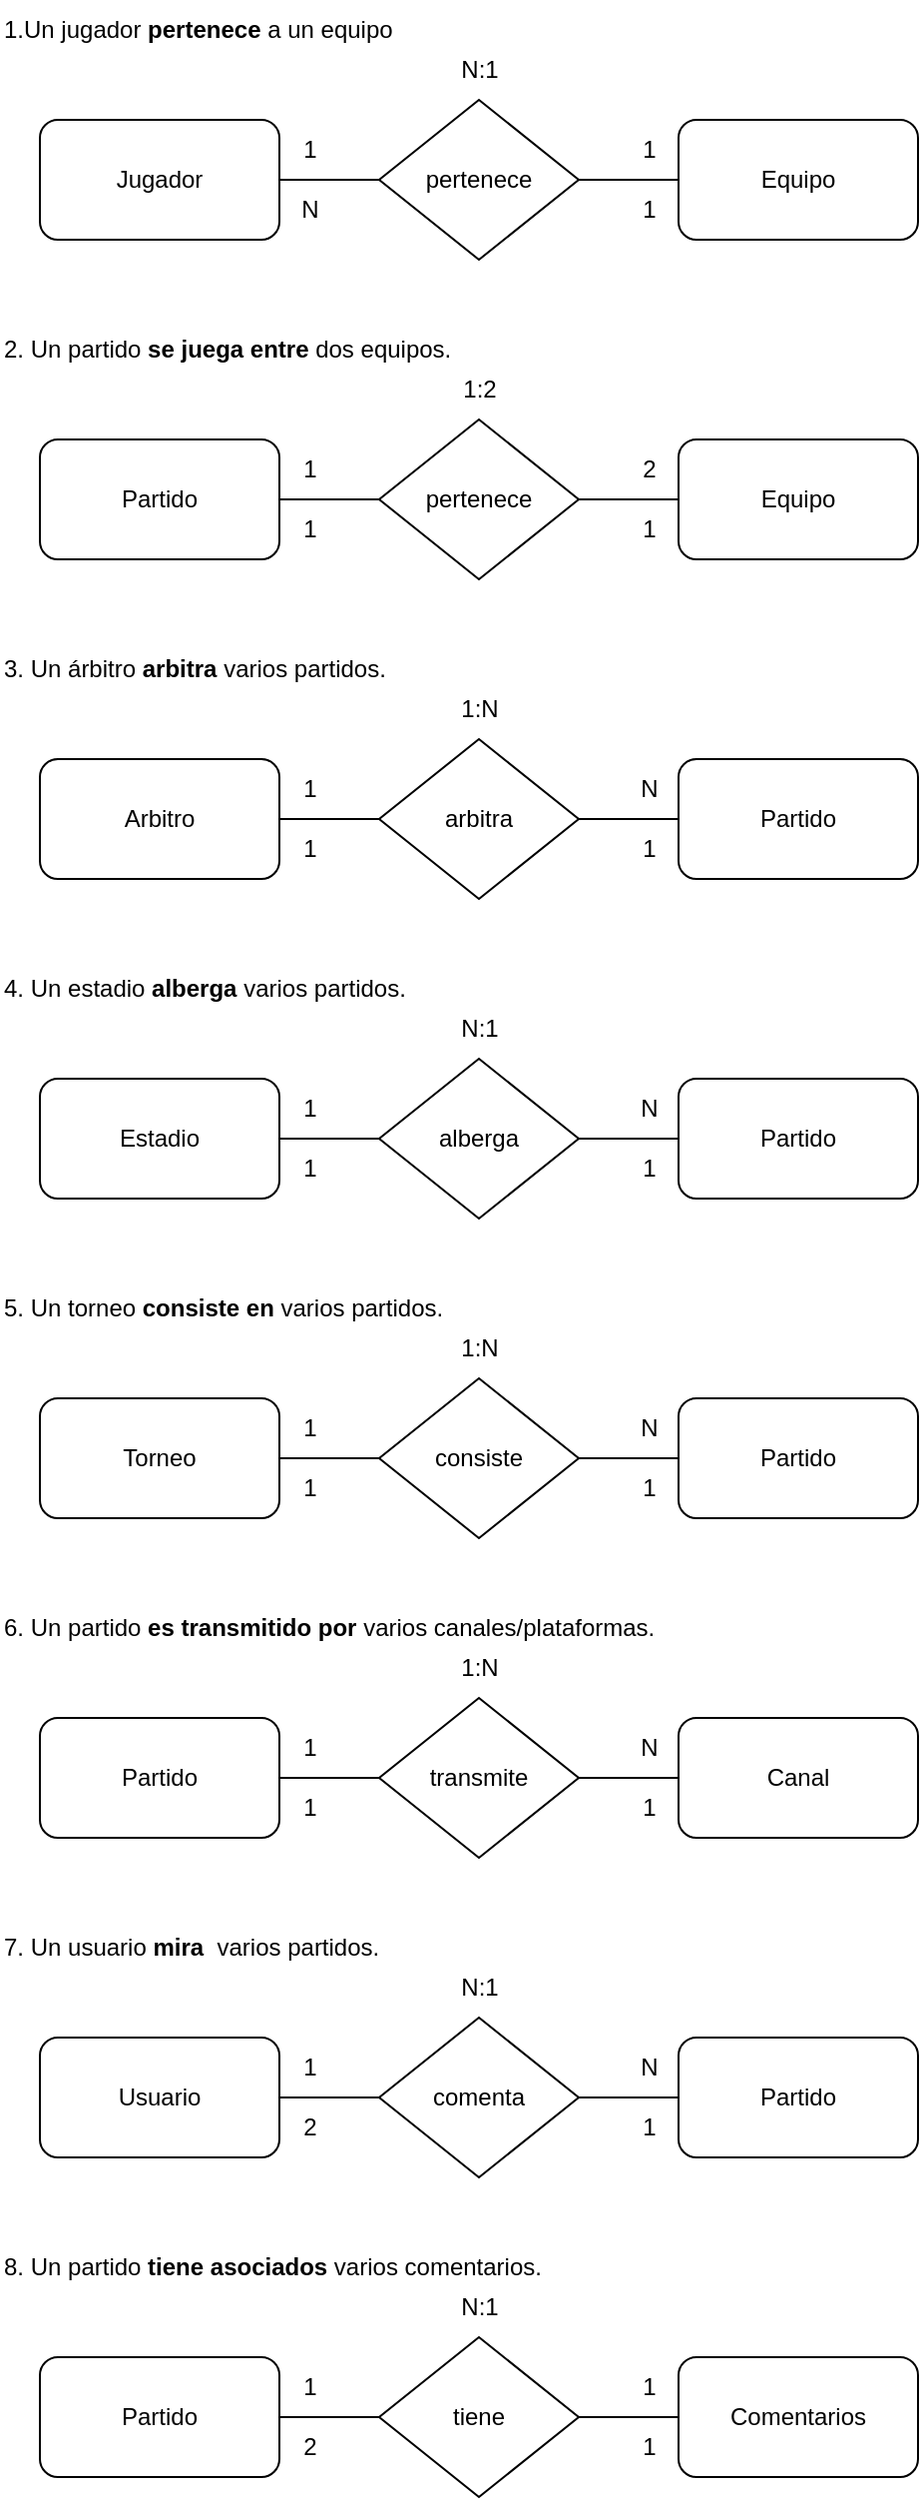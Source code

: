 <mxfile version="21.7.5" type="github">
  <diagram name="Página-1" id="e60TQ1UO-nG2-bENWtMV">
    <mxGraphModel dx="1485" dy="1595" grid="1" gridSize="10" guides="1" tooltips="1" connect="1" arrows="1" fold="1" page="1" pageScale="1" pageWidth="827" pageHeight="1169" math="0" shadow="0">
      <root>
        <mxCell id="0" />
        <mxCell id="1" parent="0" />
        <mxCell id="2xkfDvnHdjMdYnJCSqwo-3" value="&lt;div align=&quot;left&quot;&gt;1.Un jugador &lt;b&gt;pertenece&lt;/b&gt; a un equipo&lt;/div&gt;" style="text;html=1;align=left;verticalAlign=middle;resizable=0;points=[];autosize=1;strokeColor=none;fillColor=none;" vertex="1" parent="1">
          <mxGeometry x="-800" y="-1160" width="220" height="30" as="geometry" />
        </mxCell>
        <mxCell id="2xkfDvnHdjMdYnJCSqwo-4" value="pertenece" style="rhombus;whiteSpace=wrap;html=1;" vertex="1" parent="1">
          <mxGeometry x="-610" y="-1110" width="100" height="80" as="geometry" />
        </mxCell>
        <mxCell id="2xkfDvnHdjMdYnJCSqwo-5" style="edgeStyle=none;rounded=0;orthogonalLoop=1;jettySize=auto;html=1;exitX=1;exitY=0.5;exitDx=0;exitDy=0;entryX=0;entryY=0.5;entryDx=0;entryDy=0;endArrow=none;endFill=0;" edge="1" parent="1" source="2xkfDvnHdjMdYnJCSqwo-6" target="2xkfDvnHdjMdYnJCSqwo-4">
          <mxGeometry relative="1" as="geometry" />
        </mxCell>
        <mxCell id="2xkfDvnHdjMdYnJCSqwo-6" value="Jugador" style="rounded=1;whiteSpace=wrap;html=1;" vertex="1" parent="1">
          <mxGeometry x="-780" y="-1100" width="120" height="60" as="geometry" />
        </mxCell>
        <mxCell id="2xkfDvnHdjMdYnJCSqwo-7" style="edgeStyle=none;rounded=0;orthogonalLoop=1;jettySize=auto;html=1;exitX=0;exitY=0.5;exitDx=0;exitDy=0;entryX=1;entryY=0.5;entryDx=0;entryDy=0;endArrow=none;endFill=0;" edge="1" parent="1" source="2xkfDvnHdjMdYnJCSqwo-8" target="2xkfDvnHdjMdYnJCSqwo-4">
          <mxGeometry relative="1" as="geometry" />
        </mxCell>
        <mxCell id="2xkfDvnHdjMdYnJCSqwo-8" value="&lt;div&gt;Equipo&lt;/div&gt;" style="rounded=1;whiteSpace=wrap;html=1;strokeColor=default;gradientColor=none;shadow=0;" vertex="1" parent="1">
          <mxGeometry x="-460" y="-1100" width="120" height="60" as="geometry" />
        </mxCell>
        <mxCell id="2xkfDvnHdjMdYnJCSqwo-9" value="N:1" style="text;html=1;align=center;verticalAlign=middle;resizable=0;points=[];autosize=1;strokeColor=none;fillColor=none;" vertex="1" parent="1">
          <mxGeometry x="-580" y="-1140" width="40" height="30" as="geometry" />
        </mxCell>
        <mxCell id="2xkfDvnHdjMdYnJCSqwo-10" value="1" style="text;html=1;align=center;verticalAlign=middle;resizable=0;points=[];autosize=1;strokeColor=none;fillColor=none;" vertex="1" parent="1">
          <mxGeometry x="-660" y="-1100" width="30" height="30" as="geometry" />
        </mxCell>
        <mxCell id="2xkfDvnHdjMdYnJCSqwo-11" value="N" style="text;html=1;align=center;verticalAlign=middle;resizable=0;points=[];autosize=1;strokeColor=none;fillColor=none;" vertex="1" parent="1">
          <mxGeometry x="-660" y="-1070" width="30" height="30" as="geometry" />
        </mxCell>
        <mxCell id="2xkfDvnHdjMdYnJCSqwo-12" value="1" style="text;html=1;align=center;verticalAlign=middle;resizable=0;points=[];autosize=1;strokeColor=none;fillColor=none;" vertex="1" parent="1">
          <mxGeometry x="-490" y="-1100" width="30" height="30" as="geometry" />
        </mxCell>
        <mxCell id="2xkfDvnHdjMdYnJCSqwo-13" value="1" style="text;html=1;align=center;verticalAlign=middle;resizable=0;points=[];autosize=1;strokeColor=none;fillColor=none;" vertex="1" parent="1">
          <mxGeometry x="-490" y="-1070" width="30" height="30" as="geometry" />
        </mxCell>
        <mxCell id="2xkfDvnHdjMdYnJCSqwo-14" value="2. Un partido &lt;strong&gt;se juega entre&lt;/strong&gt; dos equipos." style="text;html=1;align=left;verticalAlign=middle;resizable=0;points=[];autosize=1;strokeColor=none;fillColor=none;" vertex="1" parent="1">
          <mxGeometry x="-800" y="-1000" width="250" height="30" as="geometry" />
        </mxCell>
        <mxCell id="2xkfDvnHdjMdYnJCSqwo-19" value="Partido" style="rounded=1;whiteSpace=wrap;html=1;" vertex="1" parent="1">
          <mxGeometry x="-780" y="-940" width="120" height="60" as="geometry" />
        </mxCell>
        <mxCell id="2xkfDvnHdjMdYnJCSqwo-21" value="Equipo" style="rounded=1;whiteSpace=wrap;html=1;" vertex="1" parent="1">
          <mxGeometry x="-460" y="-940" width="120" height="60" as="geometry" />
        </mxCell>
        <mxCell id="2xkfDvnHdjMdYnJCSqwo-27" value="3. Un árbitro &lt;strong&gt;arbitra&lt;/strong&gt; varios partidos." style="text;html=1;align=left;verticalAlign=middle;resizable=0;points=[];autosize=1;strokeColor=none;fillColor=none;" vertex="1" parent="1">
          <mxGeometry x="-800" y="-840" width="210" height="30" as="geometry" />
        </mxCell>
        <mxCell id="2xkfDvnHdjMdYnJCSqwo-28" value="arbitra" style="rhombus;whiteSpace=wrap;html=1;" vertex="1" parent="1">
          <mxGeometry x="-610" y="-790" width="100" height="80" as="geometry" />
        </mxCell>
        <mxCell id="2xkfDvnHdjMdYnJCSqwo-29" style="edgeStyle=none;rounded=0;orthogonalLoop=1;jettySize=auto;html=1;exitX=1;exitY=0.5;exitDx=0;exitDy=0;entryX=0;entryY=0.5;entryDx=0;entryDy=0;endArrow=none;endFill=0;" edge="1" source="2xkfDvnHdjMdYnJCSqwo-30" target="2xkfDvnHdjMdYnJCSqwo-28" parent="1">
          <mxGeometry relative="1" as="geometry" />
        </mxCell>
        <mxCell id="2xkfDvnHdjMdYnJCSqwo-30" value="Arbitro" style="rounded=1;whiteSpace=wrap;html=1;" vertex="1" parent="1">
          <mxGeometry x="-780" y="-780" width="120" height="60" as="geometry" />
        </mxCell>
        <mxCell id="2xkfDvnHdjMdYnJCSqwo-31" style="edgeStyle=none;rounded=0;orthogonalLoop=1;jettySize=auto;html=1;exitX=0;exitY=0.5;exitDx=0;exitDy=0;entryX=1;entryY=0.5;entryDx=0;entryDy=0;endArrow=none;endFill=0;" edge="1" source="2xkfDvnHdjMdYnJCSqwo-32" target="2xkfDvnHdjMdYnJCSqwo-28" parent="1">
          <mxGeometry relative="1" as="geometry" />
        </mxCell>
        <mxCell id="2xkfDvnHdjMdYnJCSqwo-32" value="Partido" style="rounded=1;whiteSpace=wrap;html=1;" vertex="1" parent="1">
          <mxGeometry x="-460" y="-780" width="120" height="60" as="geometry" />
        </mxCell>
        <mxCell id="2xkfDvnHdjMdYnJCSqwo-33" value="1:N" style="text;html=1;align=center;verticalAlign=middle;resizable=0;points=[];autosize=1;strokeColor=none;fillColor=none;" vertex="1" parent="1">
          <mxGeometry x="-580" y="-820" width="40" height="30" as="geometry" />
        </mxCell>
        <mxCell id="2xkfDvnHdjMdYnJCSqwo-34" value="1" style="text;html=1;align=center;verticalAlign=middle;resizable=0;points=[];autosize=1;strokeColor=none;fillColor=none;" vertex="1" parent="1">
          <mxGeometry x="-660" y="-780" width="30" height="30" as="geometry" />
        </mxCell>
        <mxCell id="2xkfDvnHdjMdYnJCSqwo-35" value="1" style="text;html=1;align=center;verticalAlign=middle;resizable=0;points=[];autosize=1;strokeColor=none;fillColor=none;" vertex="1" parent="1">
          <mxGeometry x="-660" y="-750" width="30" height="30" as="geometry" />
        </mxCell>
        <mxCell id="2xkfDvnHdjMdYnJCSqwo-36" value="N" style="text;html=1;align=center;verticalAlign=middle;resizable=0;points=[];autosize=1;strokeColor=none;fillColor=none;" vertex="1" parent="1">
          <mxGeometry x="-490" y="-780" width="30" height="30" as="geometry" />
        </mxCell>
        <mxCell id="2xkfDvnHdjMdYnJCSqwo-37" value="1" style="text;html=1;align=center;verticalAlign=middle;resizable=0;points=[];autosize=1;strokeColor=none;fillColor=none;" vertex="1" parent="1">
          <mxGeometry x="-490" y="-750" width="30" height="30" as="geometry" />
        </mxCell>
        <mxCell id="2xkfDvnHdjMdYnJCSqwo-38" value="4. Un estadio &lt;strong&gt;alberga&lt;/strong&gt; varios partidos." style="text;html=1;align=left;verticalAlign=middle;resizable=0;points=[];autosize=1;strokeColor=none;fillColor=none;" vertex="1" parent="1">
          <mxGeometry x="-800" y="-680" width="220" height="30" as="geometry" />
        </mxCell>
        <mxCell id="2xkfDvnHdjMdYnJCSqwo-39" value="alberga" style="rhombus;whiteSpace=wrap;html=1;" vertex="1" parent="1">
          <mxGeometry x="-610" y="-630" width="100" height="80" as="geometry" />
        </mxCell>
        <mxCell id="2xkfDvnHdjMdYnJCSqwo-40" style="edgeStyle=none;rounded=0;orthogonalLoop=1;jettySize=auto;html=1;exitX=1;exitY=0.5;exitDx=0;exitDy=0;entryX=0;entryY=0.5;entryDx=0;entryDy=0;endArrow=none;endFill=0;" edge="1" source="2xkfDvnHdjMdYnJCSqwo-41" target="2xkfDvnHdjMdYnJCSqwo-39" parent="1">
          <mxGeometry relative="1" as="geometry" />
        </mxCell>
        <mxCell id="2xkfDvnHdjMdYnJCSqwo-41" value="Estadio" style="rounded=1;whiteSpace=wrap;html=1;" vertex="1" parent="1">
          <mxGeometry x="-780" y="-620" width="120" height="60" as="geometry" />
        </mxCell>
        <mxCell id="2xkfDvnHdjMdYnJCSqwo-42" style="edgeStyle=none;rounded=0;orthogonalLoop=1;jettySize=auto;html=1;exitX=0;exitY=0.5;exitDx=0;exitDy=0;entryX=1;entryY=0.5;entryDx=0;entryDy=0;endArrow=none;endFill=0;" edge="1" source="2xkfDvnHdjMdYnJCSqwo-43" target="2xkfDvnHdjMdYnJCSqwo-39" parent="1">
          <mxGeometry relative="1" as="geometry" />
        </mxCell>
        <mxCell id="2xkfDvnHdjMdYnJCSqwo-43" value="Partido" style="rounded=1;whiteSpace=wrap;html=1;" vertex="1" parent="1">
          <mxGeometry x="-460" y="-620" width="120" height="60" as="geometry" />
        </mxCell>
        <mxCell id="2xkfDvnHdjMdYnJCSqwo-44" value="N:1" style="text;html=1;align=center;verticalAlign=middle;resizable=0;points=[];autosize=1;strokeColor=none;fillColor=none;" vertex="1" parent="1">
          <mxGeometry x="-580" y="-660" width="40" height="30" as="geometry" />
        </mxCell>
        <mxCell id="2xkfDvnHdjMdYnJCSqwo-45" value="1" style="text;html=1;align=center;verticalAlign=middle;resizable=0;points=[];autosize=1;strokeColor=none;fillColor=none;" vertex="1" parent="1">
          <mxGeometry x="-660" y="-620" width="30" height="30" as="geometry" />
        </mxCell>
        <mxCell id="2xkfDvnHdjMdYnJCSqwo-46" value="1" style="text;html=1;align=center;verticalAlign=middle;resizable=0;points=[];autosize=1;strokeColor=none;fillColor=none;" vertex="1" parent="1">
          <mxGeometry x="-660" y="-590" width="30" height="30" as="geometry" />
        </mxCell>
        <mxCell id="2xkfDvnHdjMdYnJCSqwo-47" value="N" style="text;html=1;align=center;verticalAlign=middle;resizable=0;points=[];autosize=1;strokeColor=none;fillColor=none;" vertex="1" parent="1">
          <mxGeometry x="-490" y="-620" width="30" height="30" as="geometry" />
        </mxCell>
        <mxCell id="2xkfDvnHdjMdYnJCSqwo-48" value="1" style="text;html=1;align=center;verticalAlign=middle;resizable=0;points=[];autosize=1;strokeColor=none;fillColor=none;" vertex="1" parent="1">
          <mxGeometry x="-490" y="-590" width="30" height="30" as="geometry" />
        </mxCell>
        <mxCell id="2xkfDvnHdjMdYnJCSqwo-49" value="5. Un torneo &lt;strong&gt;consiste en&lt;/strong&gt; varios partidos." style="text;html=1;align=left;verticalAlign=middle;resizable=0;points=[];autosize=1;strokeColor=none;fillColor=none;" vertex="1" parent="1">
          <mxGeometry x="-800" y="-520" width="240" height="30" as="geometry" />
        </mxCell>
        <mxCell id="2xkfDvnHdjMdYnJCSqwo-50" value="consiste" style="rhombus;whiteSpace=wrap;html=1;" vertex="1" parent="1">
          <mxGeometry x="-610" y="-470" width="100" height="80" as="geometry" />
        </mxCell>
        <mxCell id="2xkfDvnHdjMdYnJCSqwo-51" style="edgeStyle=none;rounded=0;orthogonalLoop=1;jettySize=auto;html=1;exitX=1;exitY=0.5;exitDx=0;exitDy=0;entryX=0;entryY=0.5;entryDx=0;entryDy=0;endArrow=none;endFill=0;" edge="1" source="2xkfDvnHdjMdYnJCSqwo-52" target="2xkfDvnHdjMdYnJCSqwo-50" parent="1">
          <mxGeometry relative="1" as="geometry" />
        </mxCell>
        <mxCell id="2xkfDvnHdjMdYnJCSqwo-52" value="Torneo" style="rounded=1;whiteSpace=wrap;html=1;" vertex="1" parent="1">
          <mxGeometry x="-780" y="-460" width="120" height="60" as="geometry" />
        </mxCell>
        <mxCell id="2xkfDvnHdjMdYnJCSqwo-53" style="edgeStyle=none;rounded=0;orthogonalLoop=1;jettySize=auto;html=1;exitX=0;exitY=0.5;exitDx=0;exitDy=0;entryX=1;entryY=0.5;entryDx=0;entryDy=0;endArrow=none;endFill=0;" edge="1" source="2xkfDvnHdjMdYnJCSqwo-54" target="2xkfDvnHdjMdYnJCSqwo-50" parent="1">
          <mxGeometry relative="1" as="geometry" />
        </mxCell>
        <mxCell id="2xkfDvnHdjMdYnJCSqwo-54" value="Partido" style="rounded=1;whiteSpace=wrap;html=1;" vertex="1" parent="1">
          <mxGeometry x="-460" y="-460" width="120" height="60" as="geometry" />
        </mxCell>
        <mxCell id="2xkfDvnHdjMdYnJCSqwo-55" value="1:N" style="text;html=1;align=center;verticalAlign=middle;resizable=0;points=[];autosize=1;strokeColor=none;fillColor=none;" vertex="1" parent="1">
          <mxGeometry x="-580" y="-500" width="40" height="30" as="geometry" />
        </mxCell>
        <mxCell id="2xkfDvnHdjMdYnJCSqwo-56" value="1" style="text;html=1;align=center;verticalAlign=middle;resizable=0;points=[];autosize=1;strokeColor=none;fillColor=none;" vertex="1" parent="1">
          <mxGeometry x="-660" y="-460" width="30" height="30" as="geometry" />
        </mxCell>
        <mxCell id="2xkfDvnHdjMdYnJCSqwo-57" value="1" style="text;html=1;align=center;verticalAlign=middle;resizable=0;points=[];autosize=1;strokeColor=none;fillColor=none;" vertex="1" parent="1">
          <mxGeometry x="-660" y="-430" width="30" height="30" as="geometry" />
        </mxCell>
        <mxCell id="2xkfDvnHdjMdYnJCSqwo-58" value="N" style="text;html=1;align=center;verticalAlign=middle;resizable=0;points=[];autosize=1;strokeColor=none;fillColor=none;" vertex="1" parent="1">
          <mxGeometry x="-490" y="-460" width="30" height="30" as="geometry" />
        </mxCell>
        <mxCell id="2xkfDvnHdjMdYnJCSqwo-59" value="1" style="text;html=1;align=center;verticalAlign=middle;resizable=0;points=[];autosize=1;strokeColor=none;fillColor=none;" vertex="1" parent="1">
          <mxGeometry x="-490" y="-430" width="30" height="30" as="geometry" />
        </mxCell>
        <mxCell id="2xkfDvnHdjMdYnJCSqwo-60" value="6. Un partido &lt;strong&gt;es transmitido por&lt;/strong&gt; varios canales/plataformas." style="text;html=1;align=left;verticalAlign=middle;resizable=0;points=[];autosize=1;strokeColor=none;fillColor=none;" vertex="1" parent="1">
          <mxGeometry x="-800" y="-360" width="350" height="30" as="geometry" />
        </mxCell>
        <mxCell id="2xkfDvnHdjMdYnJCSqwo-61" value="transmite" style="rhombus;whiteSpace=wrap;html=1;" vertex="1" parent="1">
          <mxGeometry x="-610" y="-310" width="100" height="80" as="geometry" />
        </mxCell>
        <mxCell id="2xkfDvnHdjMdYnJCSqwo-62" style="edgeStyle=none;rounded=0;orthogonalLoop=1;jettySize=auto;html=1;exitX=1;exitY=0.5;exitDx=0;exitDy=0;entryX=0;entryY=0.5;entryDx=0;entryDy=0;endArrow=none;endFill=0;" edge="1" source="2xkfDvnHdjMdYnJCSqwo-63" target="2xkfDvnHdjMdYnJCSqwo-61" parent="1">
          <mxGeometry relative="1" as="geometry" />
        </mxCell>
        <mxCell id="2xkfDvnHdjMdYnJCSqwo-63" value="Partido" style="rounded=1;whiteSpace=wrap;html=1;" vertex="1" parent="1">
          <mxGeometry x="-780" y="-300" width="120" height="60" as="geometry" />
        </mxCell>
        <mxCell id="2xkfDvnHdjMdYnJCSqwo-64" style="edgeStyle=none;rounded=0;orthogonalLoop=1;jettySize=auto;html=1;exitX=0;exitY=0.5;exitDx=0;exitDy=0;entryX=1;entryY=0.5;entryDx=0;entryDy=0;endArrow=none;endFill=0;" edge="1" source="2xkfDvnHdjMdYnJCSqwo-65" target="2xkfDvnHdjMdYnJCSqwo-61" parent="1">
          <mxGeometry relative="1" as="geometry" />
        </mxCell>
        <mxCell id="2xkfDvnHdjMdYnJCSqwo-65" value="Canal" style="rounded=1;whiteSpace=wrap;html=1;" vertex="1" parent="1">
          <mxGeometry x="-460" y="-300" width="120" height="60" as="geometry" />
        </mxCell>
        <mxCell id="2xkfDvnHdjMdYnJCSqwo-66" value="1:N" style="text;html=1;align=center;verticalAlign=middle;resizable=0;points=[];autosize=1;strokeColor=none;fillColor=none;" vertex="1" parent="1">
          <mxGeometry x="-580" y="-340" width="40" height="30" as="geometry" />
        </mxCell>
        <mxCell id="2xkfDvnHdjMdYnJCSqwo-67" value="1" style="text;html=1;align=center;verticalAlign=middle;resizable=0;points=[];autosize=1;strokeColor=none;fillColor=none;" vertex="1" parent="1">
          <mxGeometry x="-660" y="-300" width="30" height="30" as="geometry" />
        </mxCell>
        <mxCell id="2xkfDvnHdjMdYnJCSqwo-68" value="1" style="text;html=1;align=center;verticalAlign=middle;resizable=0;points=[];autosize=1;strokeColor=none;fillColor=none;" vertex="1" parent="1">
          <mxGeometry x="-660" y="-270" width="30" height="30" as="geometry" />
        </mxCell>
        <mxCell id="2xkfDvnHdjMdYnJCSqwo-69" value="N" style="text;html=1;align=center;verticalAlign=middle;resizable=0;points=[];autosize=1;strokeColor=none;fillColor=none;" vertex="1" parent="1">
          <mxGeometry x="-490" y="-300" width="30" height="30" as="geometry" />
        </mxCell>
        <mxCell id="2xkfDvnHdjMdYnJCSqwo-70" value="1" style="text;html=1;align=center;verticalAlign=middle;resizable=0;points=[];autosize=1;strokeColor=none;fillColor=none;" vertex="1" parent="1">
          <mxGeometry x="-490" y="-270" width="30" height="30" as="geometry" />
        </mxCell>
        <mxCell id="2xkfDvnHdjMdYnJCSqwo-71" value="7. Un usuario &lt;b&gt;mira&lt;/b&gt;&amp;nbsp; varios partidos." style="text;html=1;align=left;verticalAlign=middle;resizable=0;points=[];autosize=1;strokeColor=none;fillColor=none;" vertex="1" parent="1">
          <mxGeometry x="-800" y="-200" width="210" height="30" as="geometry" />
        </mxCell>
        <mxCell id="2xkfDvnHdjMdYnJCSqwo-72" value="comenta" style="rhombus;whiteSpace=wrap;html=1;" vertex="1" parent="1">
          <mxGeometry x="-610" y="-150" width="100" height="80" as="geometry" />
        </mxCell>
        <mxCell id="2xkfDvnHdjMdYnJCSqwo-73" style="edgeStyle=none;rounded=0;orthogonalLoop=1;jettySize=auto;html=1;exitX=1;exitY=0.5;exitDx=0;exitDy=0;entryX=0;entryY=0.5;entryDx=0;entryDy=0;endArrow=none;endFill=0;" edge="1" source="2xkfDvnHdjMdYnJCSqwo-74" target="2xkfDvnHdjMdYnJCSqwo-72" parent="1">
          <mxGeometry relative="1" as="geometry" />
        </mxCell>
        <mxCell id="2xkfDvnHdjMdYnJCSqwo-74" value="Usuario" style="rounded=1;whiteSpace=wrap;html=1;" vertex="1" parent="1">
          <mxGeometry x="-780" y="-140" width="120" height="60" as="geometry" />
        </mxCell>
        <mxCell id="2xkfDvnHdjMdYnJCSqwo-75" style="edgeStyle=none;rounded=0;orthogonalLoop=1;jettySize=auto;html=1;exitX=0;exitY=0.5;exitDx=0;exitDy=0;entryX=1;entryY=0.5;entryDx=0;entryDy=0;endArrow=none;endFill=0;" edge="1" source="2xkfDvnHdjMdYnJCSqwo-76" target="2xkfDvnHdjMdYnJCSqwo-72" parent="1">
          <mxGeometry relative="1" as="geometry" />
        </mxCell>
        <mxCell id="2xkfDvnHdjMdYnJCSqwo-76" value="Partido" style="rounded=1;whiteSpace=wrap;html=1;" vertex="1" parent="1">
          <mxGeometry x="-460" y="-140" width="120" height="60" as="geometry" />
        </mxCell>
        <mxCell id="2xkfDvnHdjMdYnJCSqwo-77" value="N:1" style="text;html=1;align=center;verticalAlign=middle;resizable=0;points=[];autosize=1;strokeColor=none;fillColor=none;" vertex="1" parent="1">
          <mxGeometry x="-580" y="-180" width="40" height="30" as="geometry" />
        </mxCell>
        <mxCell id="2xkfDvnHdjMdYnJCSqwo-78" value="1" style="text;html=1;align=center;verticalAlign=middle;resizable=0;points=[];autosize=1;strokeColor=none;fillColor=none;" vertex="1" parent="1">
          <mxGeometry x="-660" y="-140" width="30" height="30" as="geometry" />
        </mxCell>
        <mxCell id="2xkfDvnHdjMdYnJCSqwo-79" value="2" style="text;html=1;align=center;verticalAlign=middle;resizable=0;points=[];autosize=1;strokeColor=none;fillColor=none;" vertex="1" parent="1">
          <mxGeometry x="-660" y="-110" width="30" height="30" as="geometry" />
        </mxCell>
        <mxCell id="2xkfDvnHdjMdYnJCSqwo-80" value="N" style="text;html=1;align=center;verticalAlign=middle;resizable=0;points=[];autosize=1;strokeColor=none;fillColor=none;" vertex="1" parent="1">
          <mxGeometry x="-490" y="-140" width="30" height="30" as="geometry" />
        </mxCell>
        <mxCell id="2xkfDvnHdjMdYnJCSqwo-81" value="1" style="text;html=1;align=center;verticalAlign=middle;resizable=0;points=[];autosize=1;strokeColor=none;fillColor=none;" vertex="1" parent="1">
          <mxGeometry x="-490" y="-110" width="30" height="30" as="geometry" />
        </mxCell>
        <mxCell id="2xkfDvnHdjMdYnJCSqwo-82" value="8. Un partido &lt;strong&gt;tiene asociados&lt;/strong&gt; varios comentarios." style="text;html=1;align=left;verticalAlign=middle;resizable=0;points=[];autosize=1;strokeColor=none;fillColor=none;" vertex="1" parent="1">
          <mxGeometry x="-800" y="-40" width="290" height="30" as="geometry" />
        </mxCell>
        <mxCell id="2xkfDvnHdjMdYnJCSqwo-83" value="tiene" style="rhombus;whiteSpace=wrap;html=1;" vertex="1" parent="1">
          <mxGeometry x="-610" y="10" width="100" height="80" as="geometry" />
        </mxCell>
        <mxCell id="2xkfDvnHdjMdYnJCSqwo-84" style="edgeStyle=none;rounded=0;orthogonalLoop=1;jettySize=auto;html=1;exitX=1;exitY=0.5;exitDx=0;exitDy=0;entryX=0;entryY=0.5;entryDx=0;entryDy=0;endArrow=none;endFill=0;" edge="1" source="2xkfDvnHdjMdYnJCSqwo-85" target="2xkfDvnHdjMdYnJCSqwo-83" parent="1">
          <mxGeometry relative="1" as="geometry" />
        </mxCell>
        <mxCell id="2xkfDvnHdjMdYnJCSqwo-85" value="Partido" style="rounded=1;whiteSpace=wrap;html=1;" vertex="1" parent="1">
          <mxGeometry x="-780" y="20" width="120" height="60" as="geometry" />
        </mxCell>
        <mxCell id="2xkfDvnHdjMdYnJCSqwo-86" style="edgeStyle=none;rounded=0;orthogonalLoop=1;jettySize=auto;html=1;exitX=0;exitY=0.5;exitDx=0;exitDy=0;entryX=1;entryY=0.5;entryDx=0;entryDy=0;endArrow=none;endFill=0;" edge="1" source="2xkfDvnHdjMdYnJCSqwo-87" target="2xkfDvnHdjMdYnJCSqwo-83" parent="1">
          <mxGeometry relative="1" as="geometry" />
        </mxCell>
        <mxCell id="2xkfDvnHdjMdYnJCSqwo-87" value="Comentarios" style="rounded=1;whiteSpace=wrap;html=1;" vertex="1" parent="1">
          <mxGeometry x="-460" y="20" width="120" height="60" as="geometry" />
        </mxCell>
        <mxCell id="2xkfDvnHdjMdYnJCSqwo-88" value="N:1" style="text;html=1;align=center;verticalAlign=middle;resizable=0;points=[];autosize=1;strokeColor=none;fillColor=none;" vertex="1" parent="1">
          <mxGeometry x="-580" y="-20" width="40" height="30" as="geometry" />
        </mxCell>
        <mxCell id="2xkfDvnHdjMdYnJCSqwo-89" value="1" style="text;html=1;align=center;verticalAlign=middle;resizable=0;points=[];autosize=1;strokeColor=none;fillColor=none;" vertex="1" parent="1">
          <mxGeometry x="-660" y="20" width="30" height="30" as="geometry" />
        </mxCell>
        <mxCell id="2xkfDvnHdjMdYnJCSqwo-90" value="2" style="text;html=1;align=center;verticalAlign=middle;resizable=0;points=[];autosize=1;strokeColor=none;fillColor=none;" vertex="1" parent="1">
          <mxGeometry x="-660" y="50" width="30" height="30" as="geometry" />
        </mxCell>
        <mxCell id="2xkfDvnHdjMdYnJCSqwo-91" value="1" style="text;html=1;align=center;verticalAlign=middle;resizable=0;points=[];autosize=1;strokeColor=none;fillColor=none;" vertex="1" parent="1">
          <mxGeometry x="-490" y="20" width="30" height="30" as="geometry" />
        </mxCell>
        <mxCell id="2xkfDvnHdjMdYnJCSqwo-92" value="1" style="text;html=1;align=center;verticalAlign=middle;resizable=0;points=[];autosize=1;strokeColor=none;fillColor=none;" vertex="1" parent="1">
          <mxGeometry x="-490" y="50" width="30" height="30" as="geometry" />
        </mxCell>
        <mxCell id="2xkfDvnHdjMdYnJCSqwo-295" value="pertenece" style="rhombus;whiteSpace=wrap;html=1;" vertex="1" parent="1">
          <mxGeometry x="-610" y="-950" width="100" height="80" as="geometry" />
        </mxCell>
        <mxCell id="2xkfDvnHdjMdYnJCSqwo-296" style="edgeStyle=none;rounded=0;orthogonalLoop=1;jettySize=auto;html=1;exitX=1;exitY=0.5;exitDx=0;exitDy=0;entryX=0;entryY=0.5;entryDx=0;entryDy=0;endArrow=none;endFill=0;" edge="1" target="2xkfDvnHdjMdYnJCSqwo-295" parent="1">
          <mxGeometry relative="1" as="geometry">
            <mxPoint x="-660" y="-910" as="sourcePoint" />
          </mxGeometry>
        </mxCell>
        <mxCell id="2xkfDvnHdjMdYnJCSqwo-297" style="edgeStyle=none;rounded=0;orthogonalLoop=1;jettySize=auto;html=1;exitX=0;exitY=0.5;exitDx=0;exitDy=0;entryX=1;entryY=0.5;entryDx=0;entryDy=0;endArrow=none;endFill=0;" edge="1" target="2xkfDvnHdjMdYnJCSqwo-295" parent="1">
          <mxGeometry relative="1" as="geometry">
            <mxPoint x="-460" y="-910" as="sourcePoint" />
          </mxGeometry>
        </mxCell>
        <mxCell id="2xkfDvnHdjMdYnJCSqwo-298" value="1:2" style="text;html=1;align=center;verticalAlign=middle;resizable=0;points=[];autosize=1;strokeColor=none;fillColor=none;" vertex="1" parent="1">
          <mxGeometry x="-580" y="-980" width="40" height="30" as="geometry" />
        </mxCell>
        <mxCell id="2xkfDvnHdjMdYnJCSqwo-299" value="1" style="text;html=1;align=center;verticalAlign=middle;resizable=0;points=[];autosize=1;strokeColor=none;fillColor=none;" vertex="1" parent="1">
          <mxGeometry x="-660" y="-940" width="30" height="30" as="geometry" />
        </mxCell>
        <mxCell id="2xkfDvnHdjMdYnJCSqwo-300" value="1" style="text;html=1;align=center;verticalAlign=middle;resizable=0;points=[];autosize=1;strokeColor=none;fillColor=none;" vertex="1" parent="1">
          <mxGeometry x="-660" y="-910" width="30" height="30" as="geometry" />
        </mxCell>
        <mxCell id="2xkfDvnHdjMdYnJCSqwo-301" value="2" style="text;html=1;align=center;verticalAlign=middle;resizable=0;points=[];autosize=1;strokeColor=none;fillColor=none;" vertex="1" parent="1">
          <mxGeometry x="-490" y="-940" width="30" height="30" as="geometry" />
        </mxCell>
        <mxCell id="2xkfDvnHdjMdYnJCSqwo-302" value="1" style="text;html=1;align=center;verticalAlign=middle;resizable=0;points=[];autosize=1;strokeColor=none;fillColor=none;" vertex="1" parent="1">
          <mxGeometry x="-490" y="-910" width="30" height="30" as="geometry" />
        </mxCell>
      </root>
    </mxGraphModel>
  </diagram>
</mxfile>
